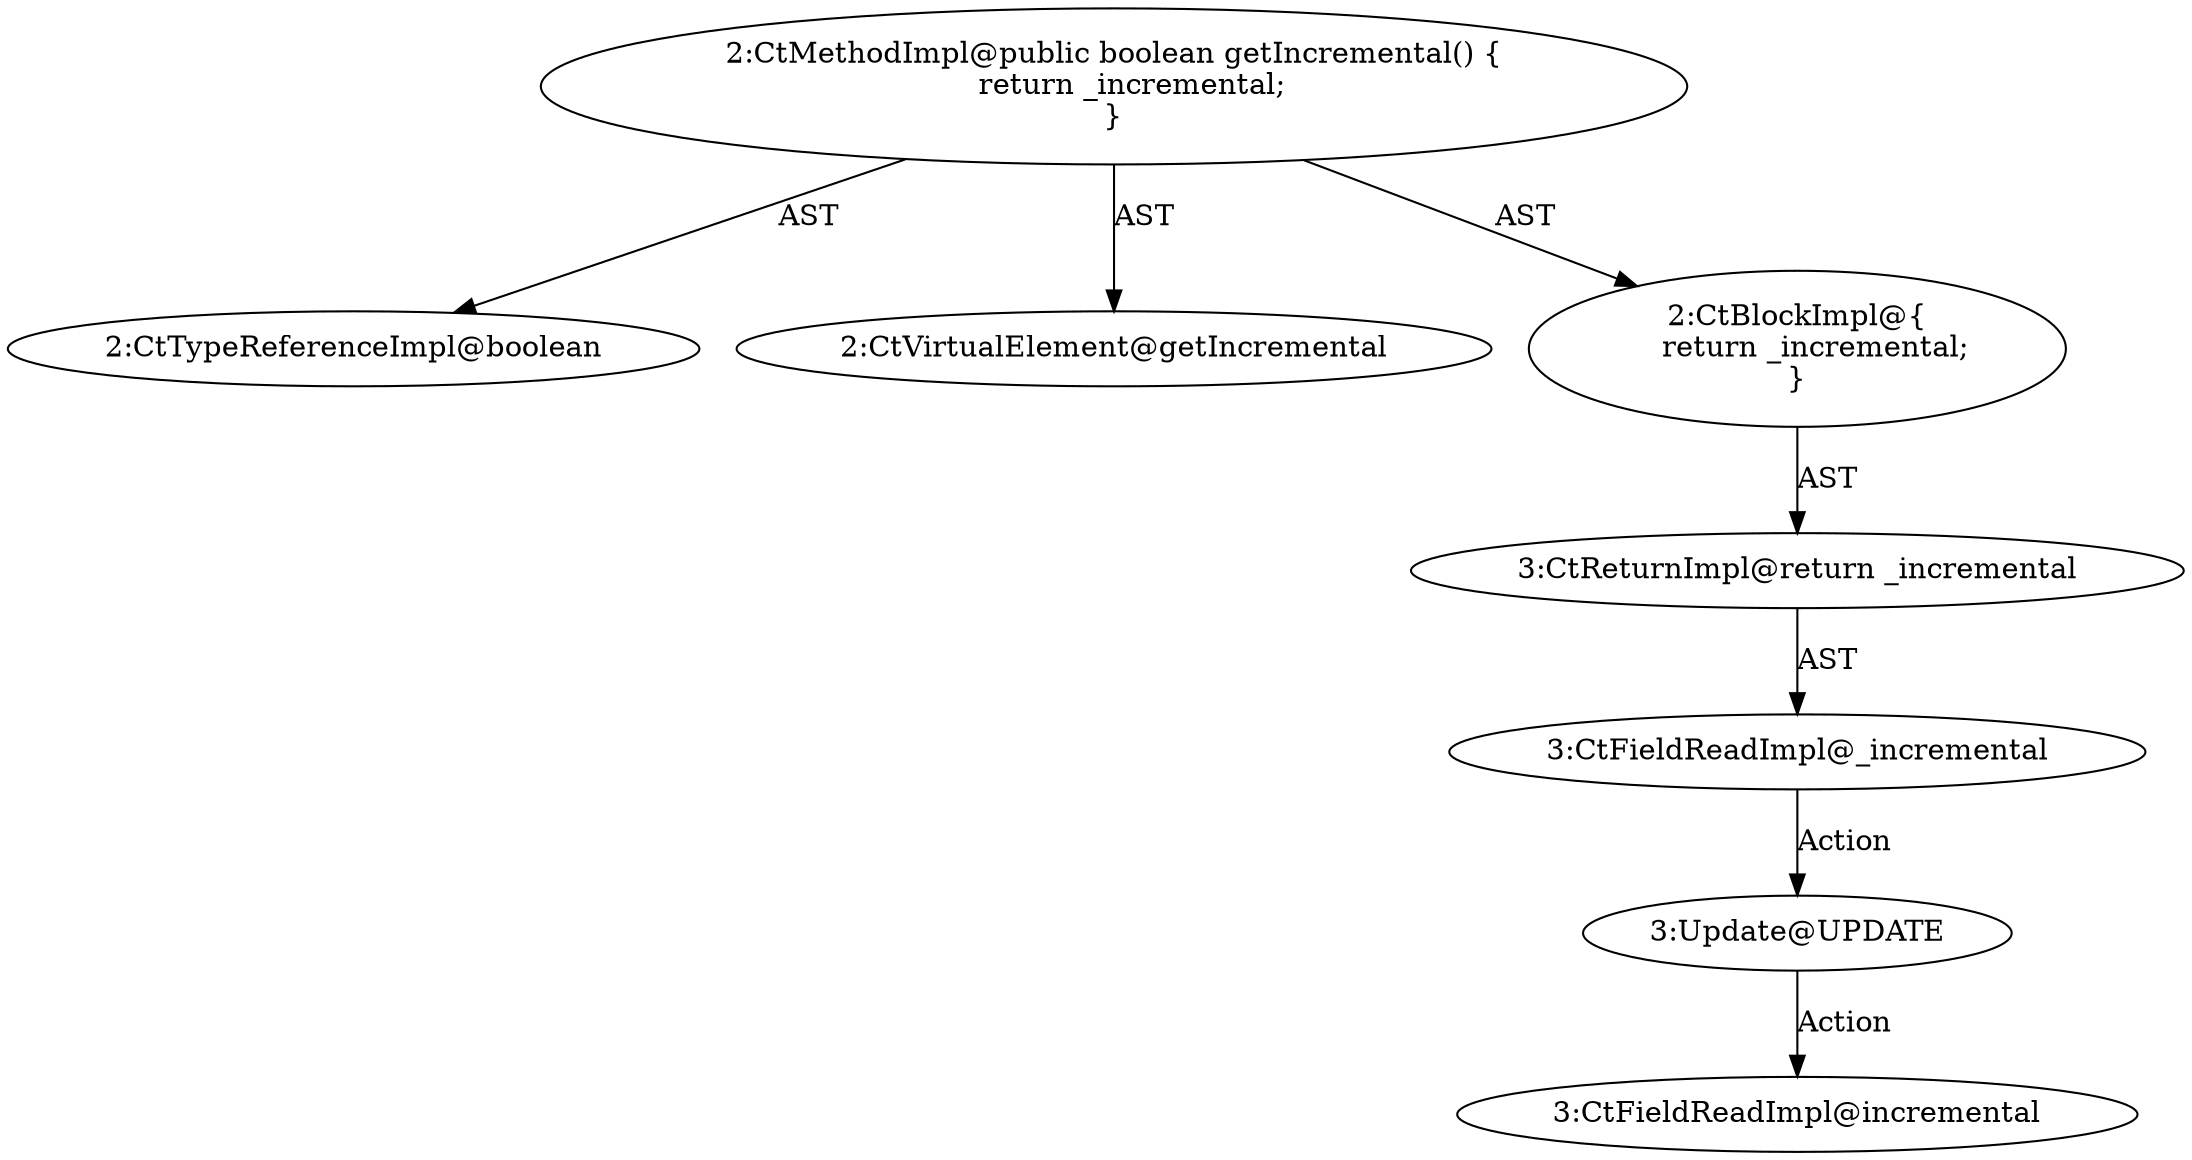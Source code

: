 digraph "getIncremental#?" {
0 [label="2:CtTypeReferenceImpl@boolean" shape=ellipse]
1 [label="2:CtVirtualElement@getIncremental" shape=ellipse]
2 [label="3:CtFieldReadImpl@_incremental" shape=ellipse]
3 [label="3:CtReturnImpl@return _incremental" shape=ellipse]
4 [label="2:CtBlockImpl@\{
    return _incremental;
\}" shape=ellipse]
5 [label="2:CtMethodImpl@public boolean getIncremental() \{
    return _incremental;
\}" shape=ellipse]
6 [label="3:Update@UPDATE" shape=ellipse]
7 [label="3:CtFieldReadImpl@incremental" shape=ellipse]
2 -> 6 [label="Action"];
3 -> 2 [label="AST"];
4 -> 3 [label="AST"];
5 -> 1 [label="AST"];
5 -> 0 [label="AST"];
5 -> 4 [label="AST"];
6 -> 7 [label="Action"];
}